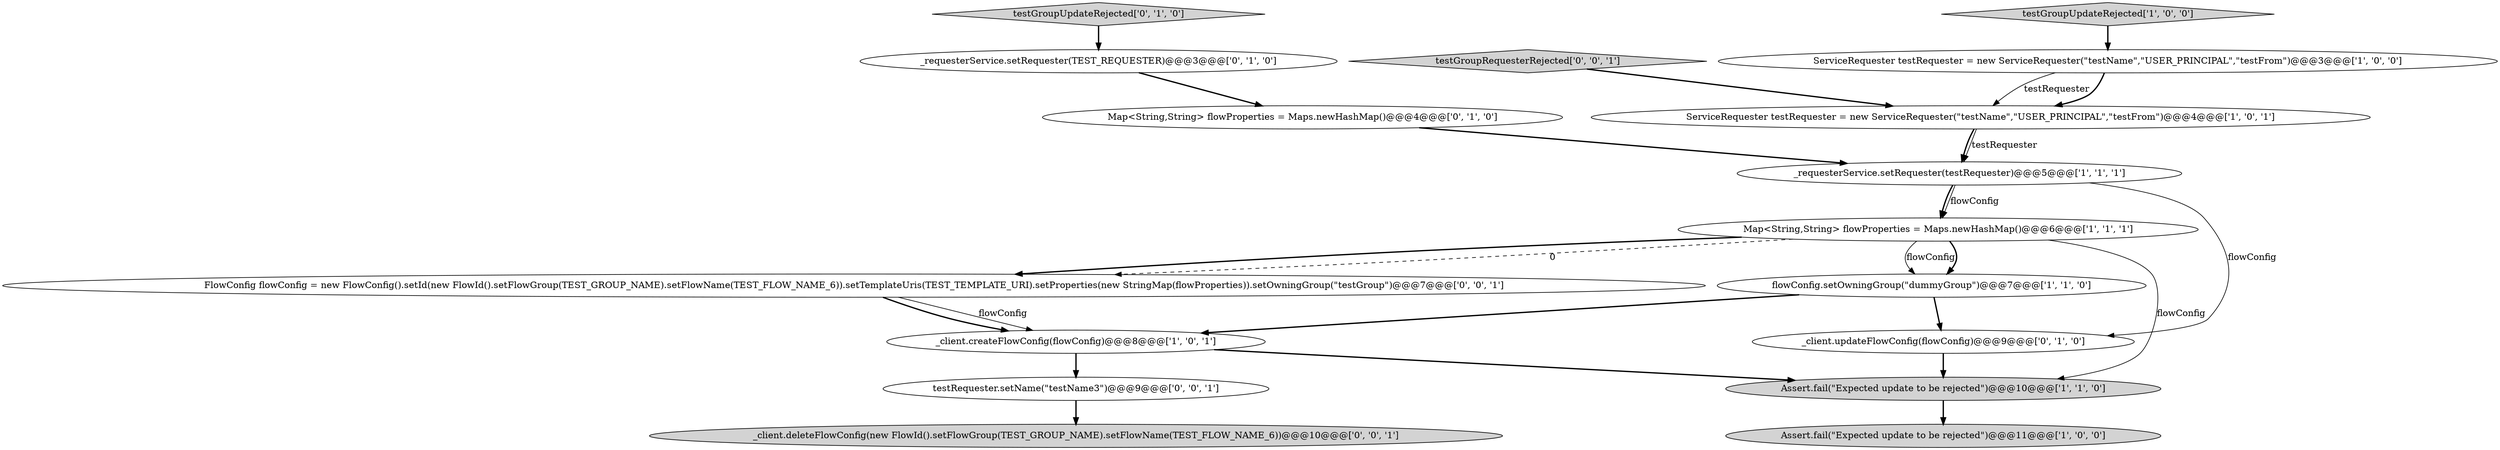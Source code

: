 digraph {
4 [style = filled, label = "ServiceRequester testRequester = new ServiceRequester(\"testName\",\"USER_PRINCIPAL\",\"testFrom\")@@@3@@@['1', '0', '0']", fillcolor = white, shape = ellipse image = "AAA0AAABBB1BBB"];
9 [style = filled, label = "Map<String,String> flowProperties = Maps.newHashMap()@@@4@@@['0', '1', '0']", fillcolor = white, shape = ellipse image = "AAA0AAABBB2BBB"];
14 [style = filled, label = "_client.deleteFlowConfig(new FlowId().setFlowGroup(TEST_GROUP_NAME).setFlowName(TEST_FLOW_NAME_6))@@@10@@@['0', '0', '1']", fillcolor = lightgray, shape = ellipse image = "AAA0AAABBB3BBB"];
7 [style = filled, label = "flowConfig.setOwningGroup(\"dummyGroup\")@@@7@@@['1', '1', '0']", fillcolor = white, shape = ellipse image = "AAA0AAABBB1BBB"];
10 [style = filled, label = "testGroupUpdateRejected['0', '1', '0']", fillcolor = lightgray, shape = diamond image = "AAA0AAABBB2BBB"];
13 [style = filled, label = "testRequester.setName(\"testName3\")@@@9@@@['0', '0', '1']", fillcolor = white, shape = ellipse image = "AAA0AAABBB3BBB"];
0 [style = filled, label = "ServiceRequester testRequester = new ServiceRequester(\"testName\",\"USER_PRINCIPAL\",\"testFrom\")@@@4@@@['1', '0', '1']", fillcolor = white, shape = ellipse image = "AAA0AAABBB1BBB"];
12 [style = filled, label = "_client.updateFlowConfig(flowConfig)@@@9@@@['0', '1', '0']", fillcolor = white, shape = ellipse image = "AAA0AAABBB2BBB"];
1 [style = filled, label = "_client.createFlowConfig(flowConfig)@@@8@@@['1', '0', '1']", fillcolor = white, shape = ellipse image = "AAA0AAABBB1BBB"];
16 [style = filled, label = "FlowConfig flowConfig = new FlowConfig().setId(new FlowId().setFlowGroup(TEST_GROUP_NAME).setFlowName(TEST_FLOW_NAME_6)).setTemplateUris(TEST_TEMPLATE_URI).setProperties(new StringMap(flowProperties)).setOwningGroup(\"testGroup\")@@@7@@@['0', '0', '1']", fillcolor = white, shape = ellipse image = "AAA0AAABBB3BBB"];
5 [style = filled, label = "Map<String,String> flowProperties = Maps.newHashMap()@@@6@@@['1', '1', '1']", fillcolor = white, shape = ellipse image = "AAA0AAABBB1BBB"];
2 [style = filled, label = "testGroupUpdateRejected['1', '0', '0']", fillcolor = lightgray, shape = diamond image = "AAA0AAABBB1BBB"];
8 [style = filled, label = "_requesterService.setRequester(testRequester)@@@5@@@['1', '1', '1']", fillcolor = white, shape = ellipse image = "AAA0AAABBB1BBB"];
3 [style = filled, label = "Assert.fail(\"Expected update to be rejected\")@@@11@@@['1', '0', '0']", fillcolor = lightgray, shape = ellipse image = "AAA0AAABBB1BBB"];
6 [style = filled, label = "Assert.fail(\"Expected update to be rejected\")@@@10@@@['1', '1', '0']", fillcolor = lightgray, shape = ellipse image = "AAA0AAABBB1BBB"];
15 [style = filled, label = "testGroupRequesterRejected['0', '0', '1']", fillcolor = lightgray, shape = diamond image = "AAA0AAABBB3BBB"];
11 [style = filled, label = "_requesterService.setRequester(TEST_REQUESTER)@@@3@@@['0', '1', '0']", fillcolor = white, shape = ellipse image = "AAA0AAABBB2BBB"];
0->8 [style = solid, label="testRequester"];
5->7 [style = solid, label="flowConfig"];
5->16 [style = dashed, label="0"];
2->4 [style = bold, label=""];
8->5 [style = bold, label=""];
5->6 [style = solid, label="flowConfig"];
11->9 [style = bold, label=""];
10->11 [style = bold, label=""];
0->8 [style = bold, label=""];
1->6 [style = bold, label=""];
16->1 [style = solid, label="flowConfig"];
15->0 [style = bold, label=""];
7->12 [style = bold, label=""];
8->5 [style = solid, label="flowConfig"];
16->1 [style = bold, label=""];
4->0 [style = solid, label="testRequester"];
6->3 [style = bold, label=""];
7->1 [style = bold, label=""];
9->8 [style = bold, label=""];
13->14 [style = bold, label=""];
8->12 [style = solid, label="flowConfig"];
5->16 [style = bold, label=""];
5->7 [style = bold, label=""];
4->0 [style = bold, label=""];
12->6 [style = bold, label=""];
1->13 [style = bold, label=""];
}
